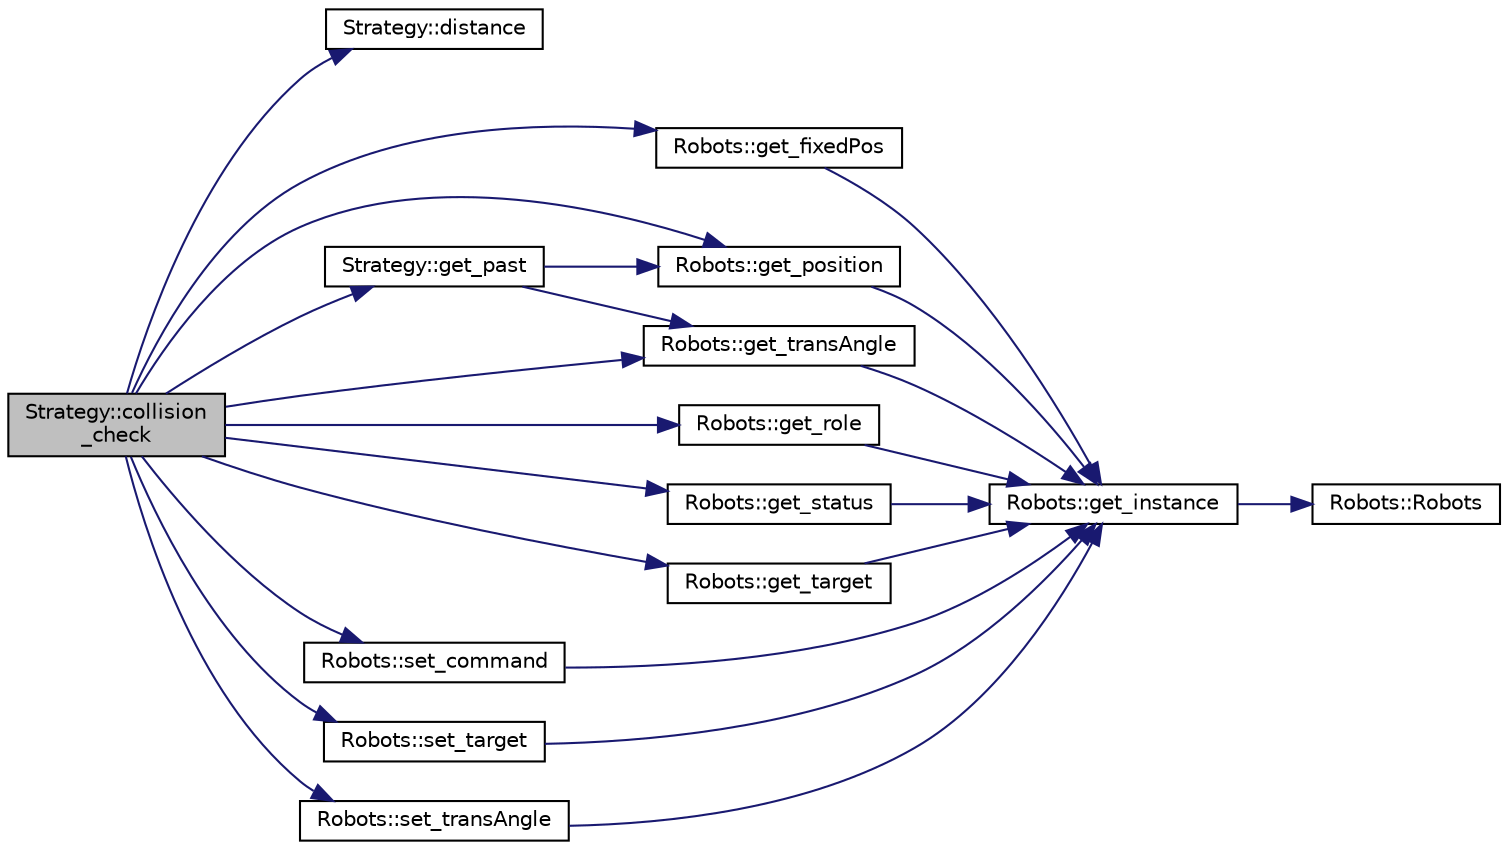digraph "Strategy::collision_check"
{
 // INTERACTIVE_SVG=YES
  edge [fontname="Helvetica",fontsize="10",labelfontname="Helvetica",labelfontsize="10"];
  node [fontname="Helvetica",fontsize="10",shape=record];
  rankdir="LR";
  Node33 [label="Strategy::collision\l_check",height=0.2,width=0.4,color="black", fillcolor="grey75", style="filled", fontcolor="black"];
  Node33 -> Node34 [color="midnightblue",fontsize="10",style="solid",fontname="Helvetica"];
  Node34 [label="Strategy::distance",height=0.2,width=0.4,color="black", fillcolor="white", style="filled",URL="$class_strategy.html#aacce05caed71553c4efd2d28c9c3aa39"];
  Node33 -> Node35 [color="midnightblue",fontsize="10",style="solid",fontname="Helvetica"];
  Node35 [label="Robots::get_fixedPos",height=0.2,width=0.4,color="black", fillcolor="white", style="filled",URL="$class_robots.html#af1b330514c96d1cac03a895007b8b54e"];
  Node35 -> Node36 [color="midnightblue",fontsize="10",style="solid",fontname="Helvetica"];
  Node36 [label="Robots::get_instance",height=0.2,width=0.4,color="black", fillcolor="white", style="filled",URL="$class_robots.html#a589bce74db5f34af384952d48435168f"];
  Node36 -> Node37 [color="midnightblue",fontsize="10",style="solid",fontname="Helvetica"];
  Node37 [label="Robots::Robots",height=0.2,width=0.4,color="black", fillcolor="white", style="filled",URL="$class_robots.html#aa2745a48ebd3e52b9a3020f6afbcb25d",tooltip="Initializes our arrays. "];
  Node33 -> Node38 [color="midnightblue",fontsize="10",style="solid",fontname="Helvetica"];
  Node38 [label="Strategy::get_past",height=0.2,width=0.4,color="black", fillcolor="white", style="filled",URL="$class_strategy.html#aca1d4847c7663f25e643a5ec3d467da8"];
  Node38 -> Node39 [color="midnightblue",fontsize="10",style="solid",fontname="Helvetica"];
  Node39 [label="Robots::get_position",height=0.2,width=0.4,color="black", fillcolor="white", style="filled",URL="$class_robots.html#a1fca8f2f5070176faa6ba1efa2f1ff14"];
  Node39 -> Node36 [color="midnightblue",fontsize="10",style="solid",fontname="Helvetica"];
  Node38 -> Node40 [color="midnightblue",fontsize="10",style="solid",fontname="Helvetica"];
  Node40 [label="Robots::get_transAngle",height=0.2,width=0.4,color="black", fillcolor="white", style="filled",URL="$class_robots.html#af3cabeacfb88dd920f581939935e76ca"];
  Node40 -> Node36 [color="midnightblue",fontsize="10",style="solid",fontname="Helvetica"];
  Node33 -> Node39 [color="midnightblue",fontsize="10",style="solid",fontname="Helvetica"];
  Node33 -> Node41 [color="midnightblue",fontsize="10",style="solid",fontname="Helvetica"];
  Node41 [label="Robots::get_role",height=0.2,width=0.4,color="black", fillcolor="white", style="filled",URL="$class_robots.html#ac5cdd16502bd325581fb2d732169a326"];
  Node41 -> Node36 [color="midnightblue",fontsize="10",style="solid",fontname="Helvetica"];
  Node33 -> Node42 [color="midnightblue",fontsize="10",style="solid",fontname="Helvetica"];
  Node42 [label="Robots::get_status",height=0.2,width=0.4,color="black", fillcolor="white", style="filled",URL="$class_robots.html#abb471ba5ef5331f0488a9490d1af0c86"];
  Node42 -> Node36 [color="midnightblue",fontsize="10",style="solid",fontname="Helvetica"];
  Node33 -> Node43 [color="midnightblue",fontsize="10",style="solid",fontname="Helvetica"];
  Node43 [label="Robots::get_target",height=0.2,width=0.4,color="black", fillcolor="white", style="filled",URL="$class_robots.html#a8a4fe339df4823e45cf34d9fb8daa64b"];
  Node43 -> Node36 [color="midnightblue",fontsize="10",style="solid",fontname="Helvetica"];
  Node33 -> Node40 [color="midnightblue",fontsize="10",style="solid",fontname="Helvetica"];
  Node33 -> Node44 [color="midnightblue",fontsize="10",style="solid",fontname="Helvetica"];
  Node44 [label="Robots::set_command",height=0.2,width=0.4,color="black", fillcolor="white", style="filled",URL="$class_robots.html#ae5034abea0160aac1d77ad154ee77f64"];
  Node44 -> Node36 [color="midnightblue",fontsize="10",style="solid",fontname="Helvetica"];
  Node33 -> Node45 [color="midnightblue",fontsize="10",style="solid",fontname="Helvetica"];
  Node45 [label="Robots::set_target",height=0.2,width=0.4,color="black", fillcolor="white", style="filled",URL="$class_robots.html#ac1cd5c41b6e5d5643b2186ca51699c8f"];
  Node45 -> Node36 [color="midnightblue",fontsize="10",style="solid",fontname="Helvetica"];
  Node33 -> Node46 [color="midnightblue",fontsize="10",style="solid",fontname="Helvetica"];
  Node46 [label="Robots::set_transAngle",height=0.2,width=0.4,color="black", fillcolor="white", style="filled",URL="$class_robots.html#ac18c807efc15557ce996563bb76451ea"];
  Node46 -> Node36 [color="midnightblue",fontsize="10",style="solid",fontname="Helvetica"];
}
